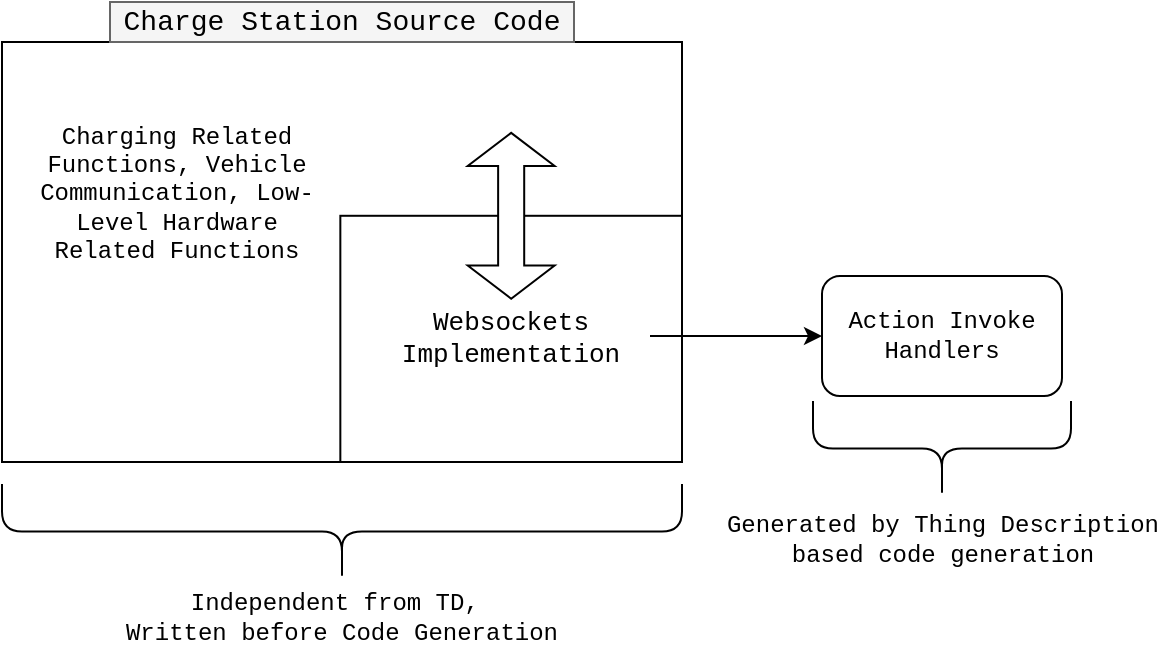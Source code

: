 <mxfile userAgent="Mozilla/5.0 (X11; Linux x86_64) AppleWebKit/537.36 (KHTML, like Gecko) draw.io/7.3.5 Chrome/58.0.303.110 Electron/1.7.5 Safari/537.36" version="7.3.5" editor="www.draw.io" type="device"><diagram id="3a11f774-7ad5-e834-6c81-bac2bdc95582" name="Page-1"><mxGraphModel dx="1104" dy="988" grid="1" gridSize="10" guides="1" tooltips="1" connect="1" arrows="1" fold="1" page="1" pageScale="1" pageWidth="827" pageHeight="1169" background="#ffffff" math="0" shadow="0"><root><mxCell id="0"/><mxCell id="1" parent="0"/><mxCell id="11" value="" style="group" parent="1" vertex="1" connectable="0"><mxGeometry x="40" y="160" width="340" height="210" as="geometry"/></mxCell><mxCell id="2" value="" style="rounded=0;whiteSpace=wrap;html=1;strokeColor=#000000;strokeWidth=1;fillColor=#ffffff;fontFamily=Courier New;fontSize=12;fontColor=#000000;align=center;" parent="11" vertex="1"><mxGeometry width="340" height="210" as="geometry"/></mxCell><mxCell id="7" value="Charging Related Functions, Vehicle Communication, Low-Level Hardware Related Functions" style="text;html=1;strokeColor=none;fillColor=none;align=center;verticalAlign=middle;whiteSpace=wrap;fontFamily=Courier New;fontSize=12;fontColor=#000000;" parent="11" vertex="1"><mxGeometry x="16.585" y="36.207" width="140.976" height="79.655" as="geometry"/></mxCell><mxCell id="8" value="&lt;font style=&quot;font-size: 13px&quot;&gt;Websockets Implementation&lt;/font&gt;" style="rounded=0;whiteSpace=wrap;html=1;strokeColor=#000000;strokeWidth=1;fillColor=#ffffff;fontFamily=Courier New;fontSize=12;fontColor=#000000;align=center;" parent="11" vertex="1"><mxGeometry x="169.171" y="86.897" width="170.829" height="123.103" as="geometry"/></mxCell><mxCell id="10" value="" style="shape=doubleArrow;whiteSpace=wrap;html=1;strokeColor=#000000;strokeWidth=1;fillColor=#ffffff;fontFamily=Courier New;fontSize=12;fontColor=#000000;align=center;rotation=90;" parent="11" vertex="1"><mxGeometry x="213.122" y="65.172" width="82.927" height="43.448" as="geometry"/></mxCell><mxCell id="16" value="Action Invoke Handlers" style="rounded=1;whiteSpace=wrap;html=1;strokeColor=#000000;strokeWidth=1;fillColor=#ffffff;fontFamily=Courier New;fontSize=12;fontColor=#000000;align=center;" parent="1" vertex="1"><mxGeometry x="450" y="277" width="120" height="60" as="geometry"/></mxCell><mxCell id="23" value="" style="endArrow=classic;html=1;strokeColor=#000000;strokeWidth=1;fontFamily=Courier New;fontSize=12;fontColor=#000000;entryX=0;entryY=0.5;" parent="1" edge="1" target="16"><mxGeometry width="50" height="50" relative="1" as="geometry"><mxPoint x="364" y="307" as="sourcePoint"/><mxPoint x="414" y="307" as="targetPoint"/></mxGeometry></mxCell><mxCell id="24" value="" style="shape=curlyBracket;whiteSpace=wrap;html=1;rounded=1;strokeColor=#000000;strokeWidth=1;fillColor=#ffffff;fontFamily=Courier New;fontSize=12;fontColor=#000000;align=center;rotation=-90;size=0.525;" parent="1" vertex="1"><mxGeometry x="185" y="236" width="50" height="340" as="geometry"/></mxCell><mxCell id="25" value="" style="shape=curlyBracket;whiteSpace=wrap;html=1;rounded=1;strokeColor=#000000;strokeWidth=1;fillColor=#ffffff;fontFamily=Courier New;fontSize=12;fontColor=#000000;align=center;rotation=-90;size=0.525;" parent="1" vertex="1"><mxGeometry x="485" y="300" width="50" height="129" as="geometry"/></mxCell><mxCell id="26" value="Independent from TD,&amp;nbsp;&lt;div&gt;Written before Code Generation&lt;/div&gt;" style="text;html=1;strokeColor=none;fillColor=none;align=center;verticalAlign=middle;whiteSpace=wrap;fontFamily=Courier New;fontSize=12;fontColor=#000000;" parent="1" vertex="1"><mxGeometry x="90" y="428" width="240" height="40" as="geometry"/></mxCell><mxCell id="27" value="Generated by Thing Description based code generation" style="text;html=1;strokeColor=none;fillColor=none;align=center;verticalAlign=middle;whiteSpace=wrap;fontFamily=Courier New;fontSize=12;fontColor=#000000;" parent="1" vertex="1"><mxGeometry x="395" y="389" width="231" height="40" as="geometry"/></mxCell><mxCell id="29" value="Charge Station Source Code" style="text;html=1;strokeColor=#666666;fillColor=#f5f5f5;align=center;verticalAlign=middle;whiteSpace=wrap;fontFamily=Courier New;fontSize=14;fontColor=#000000;" vertex="1" parent="1"><mxGeometry x="94" y="140" width="232" height="20" as="geometry"/></mxCell></root></mxGraphModel></diagram></mxfile>